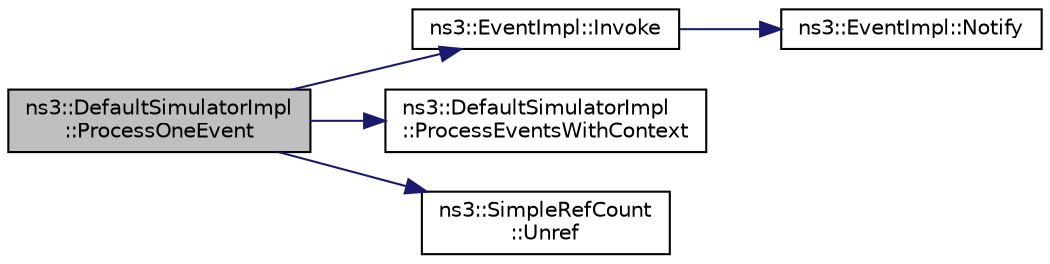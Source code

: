 digraph "ns3::DefaultSimulatorImpl::ProcessOneEvent"
{
 // LATEX_PDF_SIZE
  edge [fontname="Helvetica",fontsize="10",labelfontname="Helvetica",labelfontsize="10"];
  node [fontname="Helvetica",fontsize="10",shape=record];
  rankdir="LR";
  Node1 [label="ns3::DefaultSimulatorImpl\l::ProcessOneEvent",height=0.2,width=0.4,color="black", fillcolor="grey75", style="filled", fontcolor="black",tooltip="Process the next event."];
  Node1 -> Node2 [color="midnightblue",fontsize="10",style="solid",fontname="Helvetica"];
  Node2 [label="ns3::EventImpl::Invoke",height=0.2,width=0.4,color="black", fillcolor="white", style="filled",URL="$classns3_1_1_event_impl.html#a5ce561412ea89951be67fc19d389df32",tooltip="Called by the simulation engine to notify the event that it is time to execute."];
  Node2 -> Node3 [color="midnightblue",fontsize="10",style="solid",fontname="Helvetica"];
  Node3 [label="ns3::EventImpl::Notify",height=0.2,width=0.4,color="black", fillcolor="white", style="filled",URL="$classns3_1_1_event_impl.html#aa2bee27987ecafb67ea493f9fc6047a6",tooltip="Implementation for Invoke()."];
  Node1 -> Node4 [color="midnightblue",fontsize="10",style="solid",fontname="Helvetica"];
  Node4 [label="ns3::DefaultSimulatorImpl\l::ProcessEventsWithContext",height=0.2,width=0.4,color="black", fillcolor="white", style="filled",URL="$classns3_1_1_default_simulator_impl.html#a12c1a6db6cde026ebbcad4f37091392f",tooltip="Move events from a different context into the main event queue."];
  Node1 -> Node5 [color="midnightblue",fontsize="10",style="solid",fontname="Helvetica"];
  Node5 [label="ns3::SimpleRefCount\l::Unref",height=0.2,width=0.4,color="black", fillcolor="white", style="filled",URL="$classns3_1_1_simple_ref_count.html#a092779b0899c44f966e98913ddceeb64",tooltip="Decrement the reference count."];
}
